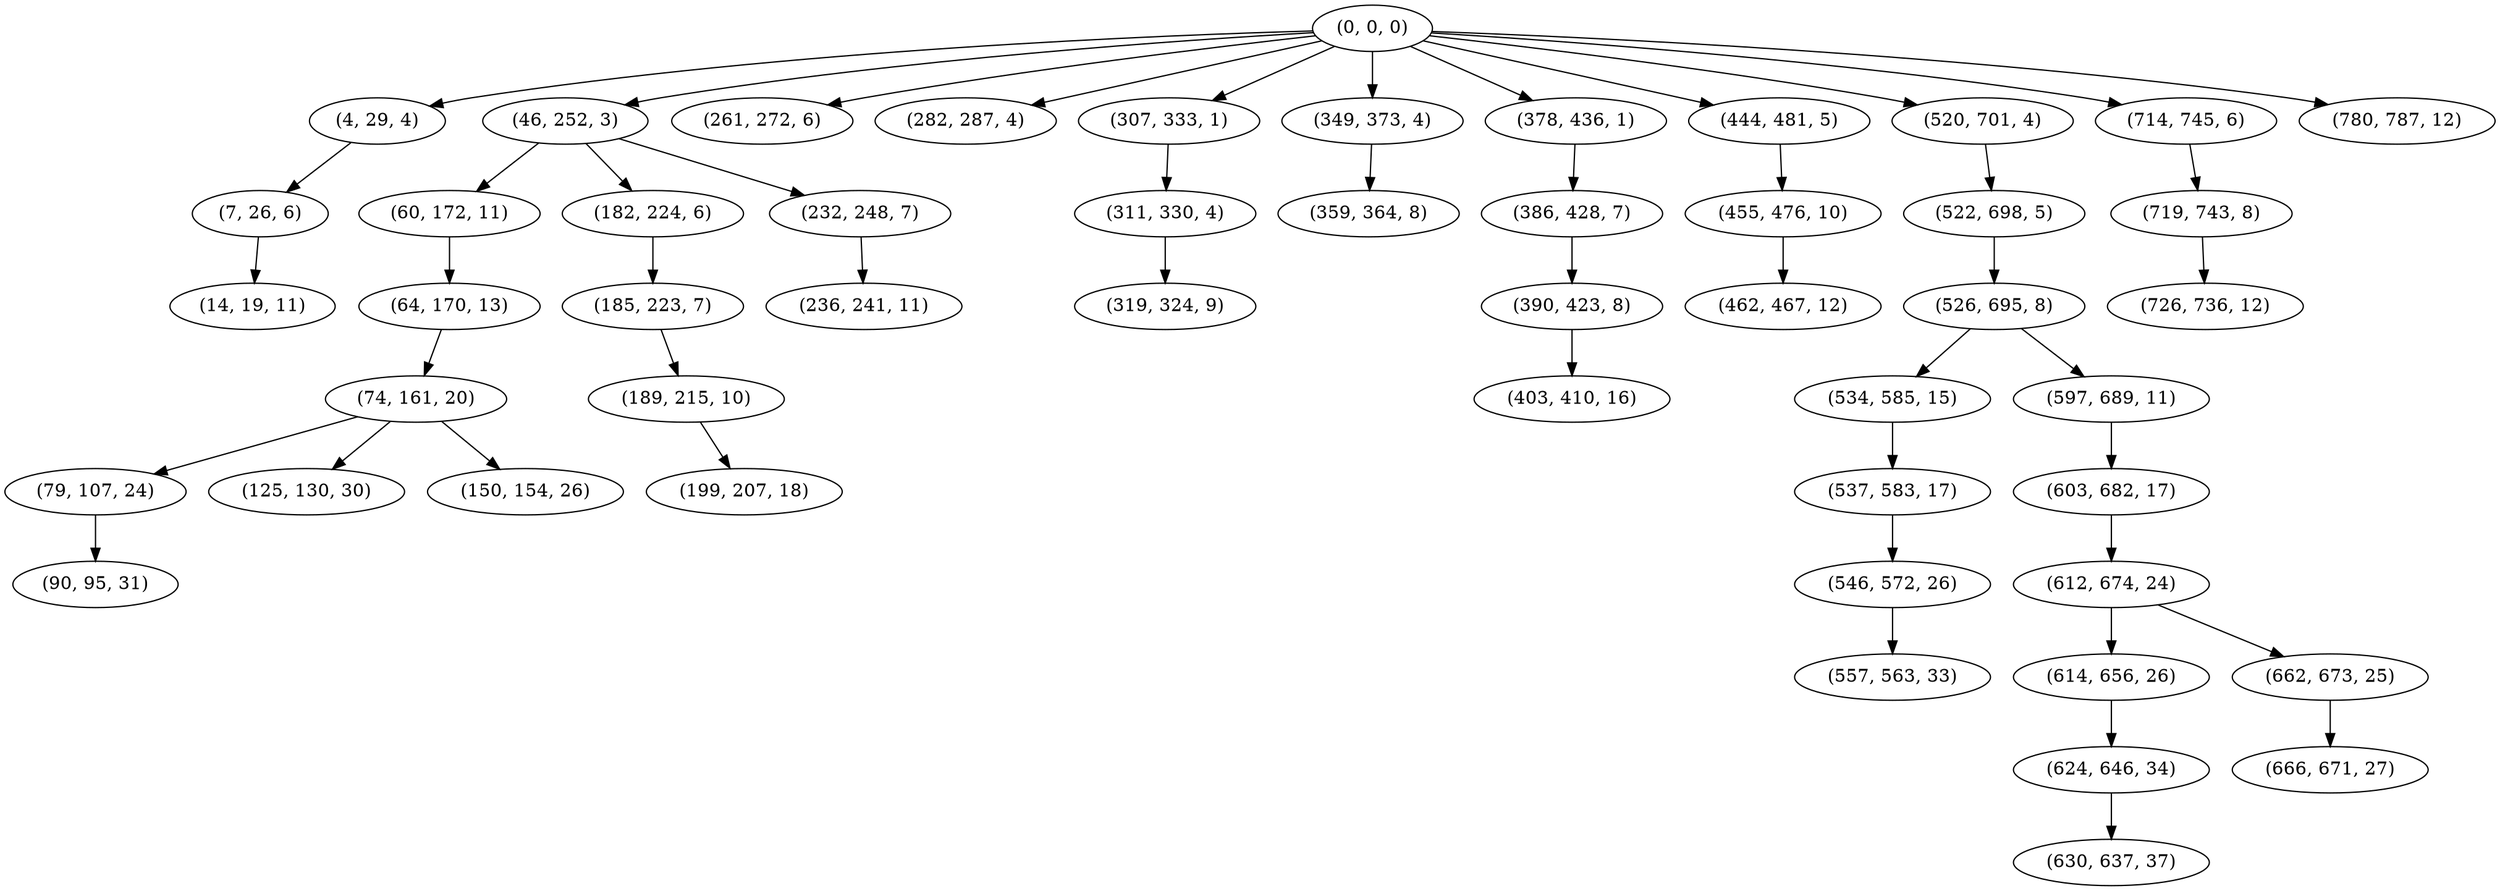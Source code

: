 digraph tree {
    "(0, 0, 0)";
    "(4, 29, 4)";
    "(7, 26, 6)";
    "(14, 19, 11)";
    "(46, 252, 3)";
    "(60, 172, 11)";
    "(64, 170, 13)";
    "(74, 161, 20)";
    "(79, 107, 24)";
    "(90, 95, 31)";
    "(125, 130, 30)";
    "(150, 154, 26)";
    "(182, 224, 6)";
    "(185, 223, 7)";
    "(189, 215, 10)";
    "(199, 207, 18)";
    "(232, 248, 7)";
    "(236, 241, 11)";
    "(261, 272, 6)";
    "(282, 287, 4)";
    "(307, 333, 1)";
    "(311, 330, 4)";
    "(319, 324, 9)";
    "(349, 373, 4)";
    "(359, 364, 8)";
    "(378, 436, 1)";
    "(386, 428, 7)";
    "(390, 423, 8)";
    "(403, 410, 16)";
    "(444, 481, 5)";
    "(455, 476, 10)";
    "(462, 467, 12)";
    "(520, 701, 4)";
    "(522, 698, 5)";
    "(526, 695, 8)";
    "(534, 585, 15)";
    "(537, 583, 17)";
    "(546, 572, 26)";
    "(557, 563, 33)";
    "(597, 689, 11)";
    "(603, 682, 17)";
    "(612, 674, 24)";
    "(614, 656, 26)";
    "(624, 646, 34)";
    "(630, 637, 37)";
    "(662, 673, 25)";
    "(666, 671, 27)";
    "(714, 745, 6)";
    "(719, 743, 8)";
    "(726, 736, 12)";
    "(780, 787, 12)";
    "(0, 0, 0)" -> "(4, 29, 4)";
    "(0, 0, 0)" -> "(46, 252, 3)";
    "(0, 0, 0)" -> "(261, 272, 6)";
    "(0, 0, 0)" -> "(282, 287, 4)";
    "(0, 0, 0)" -> "(307, 333, 1)";
    "(0, 0, 0)" -> "(349, 373, 4)";
    "(0, 0, 0)" -> "(378, 436, 1)";
    "(0, 0, 0)" -> "(444, 481, 5)";
    "(0, 0, 0)" -> "(520, 701, 4)";
    "(0, 0, 0)" -> "(714, 745, 6)";
    "(0, 0, 0)" -> "(780, 787, 12)";
    "(4, 29, 4)" -> "(7, 26, 6)";
    "(7, 26, 6)" -> "(14, 19, 11)";
    "(46, 252, 3)" -> "(60, 172, 11)";
    "(46, 252, 3)" -> "(182, 224, 6)";
    "(46, 252, 3)" -> "(232, 248, 7)";
    "(60, 172, 11)" -> "(64, 170, 13)";
    "(64, 170, 13)" -> "(74, 161, 20)";
    "(74, 161, 20)" -> "(79, 107, 24)";
    "(74, 161, 20)" -> "(125, 130, 30)";
    "(74, 161, 20)" -> "(150, 154, 26)";
    "(79, 107, 24)" -> "(90, 95, 31)";
    "(182, 224, 6)" -> "(185, 223, 7)";
    "(185, 223, 7)" -> "(189, 215, 10)";
    "(189, 215, 10)" -> "(199, 207, 18)";
    "(232, 248, 7)" -> "(236, 241, 11)";
    "(307, 333, 1)" -> "(311, 330, 4)";
    "(311, 330, 4)" -> "(319, 324, 9)";
    "(349, 373, 4)" -> "(359, 364, 8)";
    "(378, 436, 1)" -> "(386, 428, 7)";
    "(386, 428, 7)" -> "(390, 423, 8)";
    "(390, 423, 8)" -> "(403, 410, 16)";
    "(444, 481, 5)" -> "(455, 476, 10)";
    "(455, 476, 10)" -> "(462, 467, 12)";
    "(520, 701, 4)" -> "(522, 698, 5)";
    "(522, 698, 5)" -> "(526, 695, 8)";
    "(526, 695, 8)" -> "(534, 585, 15)";
    "(526, 695, 8)" -> "(597, 689, 11)";
    "(534, 585, 15)" -> "(537, 583, 17)";
    "(537, 583, 17)" -> "(546, 572, 26)";
    "(546, 572, 26)" -> "(557, 563, 33)";
    "(597, 689, 11)" -> "(603, 682, 17)";
    "(603, 682, 17)" -> "(612, 674, 24)";
    "(612, 674, 24)" -> "(614, 656, 26)";
    "(612, 674, 24)" -> "(662, 673, 25)";
    "(614, 656, 26)" -> "(624, 646, 34)";
    "(624, 646, 34)" -> "(630, 637, 37)";
    "(662, 673, 25)" -> "(666, 671, 27)";
    "(714, 745, 6)" -> "(719, 743, 8)";
    "(719, 743, 8)" -> "(726, 736, 12)";
}
